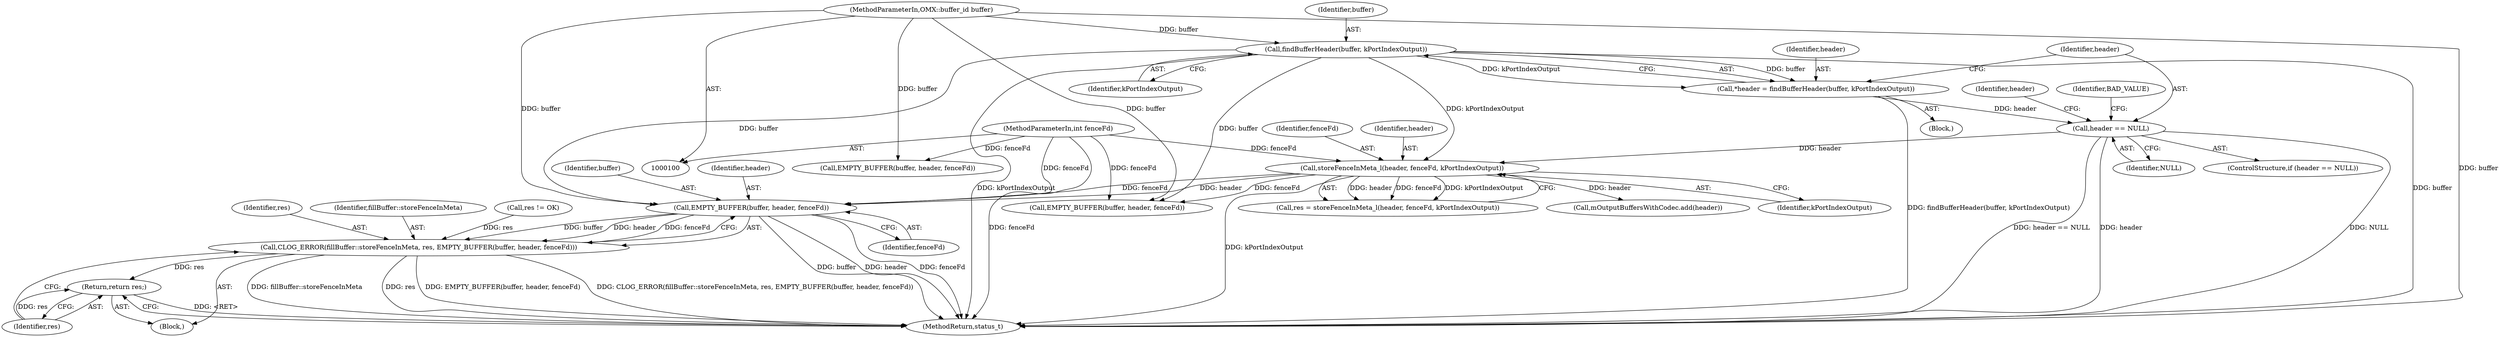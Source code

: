 digraph "0_Android_b351eabb428c7ca85a34513c64601f437923d576_5@pointer" {
"1000148" [label="(Call,EMPTY_BUFFER(buffer, header, fenceFd))"];
"1000108" [label="(Call,findBufferHeader(buffer, kPortIndexOutput))"];
"1000101" [label="(MethodParameterIn,OMX::buffer_id buffer)"];
"1000136" [label="(Call,storeFenceInMeta_l(header, fenceFd, kPortIndexOutput))"];
"1000112" [label="(Call,header == NULL)"];
"1000106" [label="(Call,*header = findBufferHeader(buffer, kPortIndexOutput))"];
"1000102" [label="(MethodParameterIn,int fenceFd)"];
"1000145" [label="(Call,CLOG_ERROR(fillBuffer::storeFenceInMeta, res, EMPTY_BUFFER(buffer, header, fenceFd)))"];
"1000152" [label="(Return,return res;)"];
"1000189" [label="(MethodReturn,status_t)"];
"1000112" [label="(Call,header == NULL)"];
"1000161" [label="(Call,EMPTY_BUFFER(buffer, header, fenceFd))"];
"1000136" [label="(Call,storeFenceInMeta_l(header, fenceFd, kPortIndexOutput))"];
"1000108" [label="(Call,findBufferHeader(buffer, kPortIndexOutput))"];
"1000150" [label="(Identifier,header)"];
"1000152" [label="(Return,return res;)"];
"1000134" [label="(Call,res = storeFenceInMeta_l(header, fenceFd, kPortIndexOutput))"];
"1000156" [label="(Call,mOutputBuffersWithCodec.add(header))"];
"1000153" [label="(Identifier,res)"];
"1000144" [label="(Block,)"];
"1000141" [label="(Call,res != OK)"];
"1000117" [label="(Identifier,BAD_VALUE)"];
"1000110" [label="(Identifier,kPortIndexOutput)"];
"1000148" [label="(Call,EMPTY_BUFFER(buffer, header, fenceFd))"];
"1000179" [label="(Call,EMPTY_BUFFER(buffer, header, fenceFd))"];
"1000111" [label="(ControlStructure,if (header == NULL))"];
"1000137" [label="(Identifier,header)"];
"1000120" [label="(Identifier,header)"];
"1000101" [label="(MethodParameterIn,OMX::buffer_id buffer)"];
"1000102" [label="(MethodParameterIn,int fenceFd)"];
"1000138" [label="(Identifier,fenceFd)"];
"1000103" [label="(Block,)"];
"1000146" [label="(Identifier,fillBuffer::storeFenceInMeta)"];
"1000149" [label="(Identifier,buffer)"];
"1000114" [label="(Identifier,NULL)"];
"1000109" [label="(Identifier,buffer)"];
"1000107" [label="(Identifier,header)"];
"1000151" [label="(Identifier,fenceFd)"];
"1000139" [label="(Identifier,kPortIndexOutput)"];
"1000147" [label="(Identifier,res)"];
"1000113" [label="(Identifier,header)"];
"1000106" [label="(Call,*header = findBufferHeader(buffer, kPortIndexOutput))"];
"1000145" [label="(Call,CLOG_ERROR(fillBuffer::storeFenceInMeta, res, EMPTY_BUFFER(buffer, header, fenceFd)))"];
"1000148" -> "1000145"  [label="AST: "];
"1000148" -> "1000151"  [label="CFG: "];
"1000149" -> "1000148"  [label="AST: "];
"1000150" -> "1000148"  [label="AST: "];
"1000151" -> "1000148"  [label="AST: "];
"1000145" -> "1000148"  [label="CFG: "];
"1000148" -> "1000189"  [label="DDG: fenceFd"];
"1000148" -> "1000189"  [label="DDG: buffer"];
"1000148" -> "1000189"  [label="DDG: header"];
"1000148" -> "1000145"  [label="DDG: buffer"];
"1000148" -> "1000145"  [label="DDG: header"];
"1000148" -> "1000145"  [label="DDG: fenceFd"];
"1000108" -> "1000148"  [label="DDG: buffer"];
"1000101" -> "1000148"  [label="DDG: buffer"];
"1000136" -> "1000148"  [label="DDG: header"];
"1000136" -> "1000148"  [label="DDG: fenceFd"];
"1000102" -> "1000148"  [label="DDG: fenceFd"];
"1000108" -> "1000106"  [label="AST: "];
"1000108" -> "1000110"  [label="CFG: "];
"1000109" -> "1000108"  [label="AST: "];
"1000110" -> "1000108"  [label="AST: "];
"1000106" -> "1000108"  [label="CFG: "];
"1000108" -> "1000189"  [label="DDG: kPortIndexOutput"];
"1000108" -> "1000189"  [label="DDG: buffer"];
"1000108" -> "1000106"  [label="DDG: buffer"];
"1000108" -> "1000106"  [label="DDG: kPortIndexOutput"];
"1000101" -> "1000108"  [label="DDG: buffer"];
"1000108" -> "1000136"  [label="DDG: kPortIndexOutput"];
"1000108" -> "1000161"  [label="DDG: buffer"];
"1000101" -> "1000100"  [label="AST: "];
"1000101" -> "1000189"  [label="DDG: buffer"];
"1000101" -> "1000161"  [label="DDG: buffer"];
"1000101" -> "1000179"  [label="DDG: buffer"];
"1000136" -> "1000134"  [label="AST: "];
"1000136" -> "1000139"  [label="CFG: "];
"1000137" -> "1000136"  [label="AST: "];
"1000138" -> "1000136"  [label="AST: "];
"1000139" -> "1000136"  [label="AST: "];
"1000134" -> "1000136"  [label="CFG: "];
"1000136" -> "1000189"  [label="DDG: kPortIndexOutput"];
"1000136" -> "1000134"  [label="DDG: header"];
"1000136" -> "1000134"  [label="DDG: fenceFd"];
"1000136" -> "1000134"  [label="DDG: kPortIndexOutput"];
"1000112" -> "1000136"  [label="DDG: header"];
"1000102" -> "1000136"  [label="DDG: fenceFd"];
"1000136" -> "1000156"  [label="DDG: header"];
"1000136" -> "1000161"  [label="DDG: fenceFd"];
"1000112" -> "1000111"  [label="AST: "];
"1000112" -> "1000114"  [label="CFG: "];
"1000113" -> "1000112"  [label="AST: "];
"1000114" -> "1000112"  [label="AST: "];
"1000117" -> "1000112"  [label="CFG: "];
"1000120" -> "1000112"  [label="CFG: "];
"1000112" -> "1000189"  [label="DDG: NULL"];
"1000112" -> "1000189"  [label="DDG: header == NULL"];
"1000112" -> "1000189"  [label="DDG: header"];
"1000106" -> "1000112"  [label="DDG: header"];
"1000106" -> "1000103"  [label="AST: "];
"1000107" -> "1000106"  [label="AST: "];
"1000113" -> "1000106"  [label="CFG: "];
"1000106" -> "1000189"  [label="DDG: findBufferHeader(buffer, kPortIndexOutput)"];
"1000102" -> "1000100"  [label="AST: "];
"1000102" -> "1000189"  [label="DDG: fenceFd"];
"1000102" -> "1000161"  [label="DDG: fenceFd"];
"1000102" -> "1000179"  [label="DDG: fenceFd"];
"1000145" -> "1000144"  [label="AST: "];
"1000146" -> "1000145"  [label="AST: "];
"1000147" -> "1000145"  [label="AST: "];
"1000153" -> "1000145"  [label="CFG: "];
"1000145" -> "1000189"  [label="DDG: EMPTY_BUFFER(buffer, header, fenceFd)"];
"1000145" -> "1000189"  [label="DDG: CLOG_ERROR(fillBuffer::storeFenceInMeta, res, EMPTY_BUFFER(buffer, header, fenceFd))"];
"1000145" -> "1000189"  [label="DDG: fillBuffer::storeFenceInMeta"];
"1000145" -> "1000189"  [label="DDG: res"];
"1000141" -> "1000145"  [label="DDG: res"];
"1000145" -> "1000152"  [label="DDG: res"];
"1000152" -> "1000144"  [label="AST: "];
"1000152" -> "1000153"  [label="CFG: "];
"1000153" -> "1000152"  [label="AST: "];
"1000189" -> "1000152"  [label="CFG: "];
"1000152" -> "1000189"  [label="DDG: <RET>"];
"1000153" -> "1000152"  [label="DDG: res"];
}
